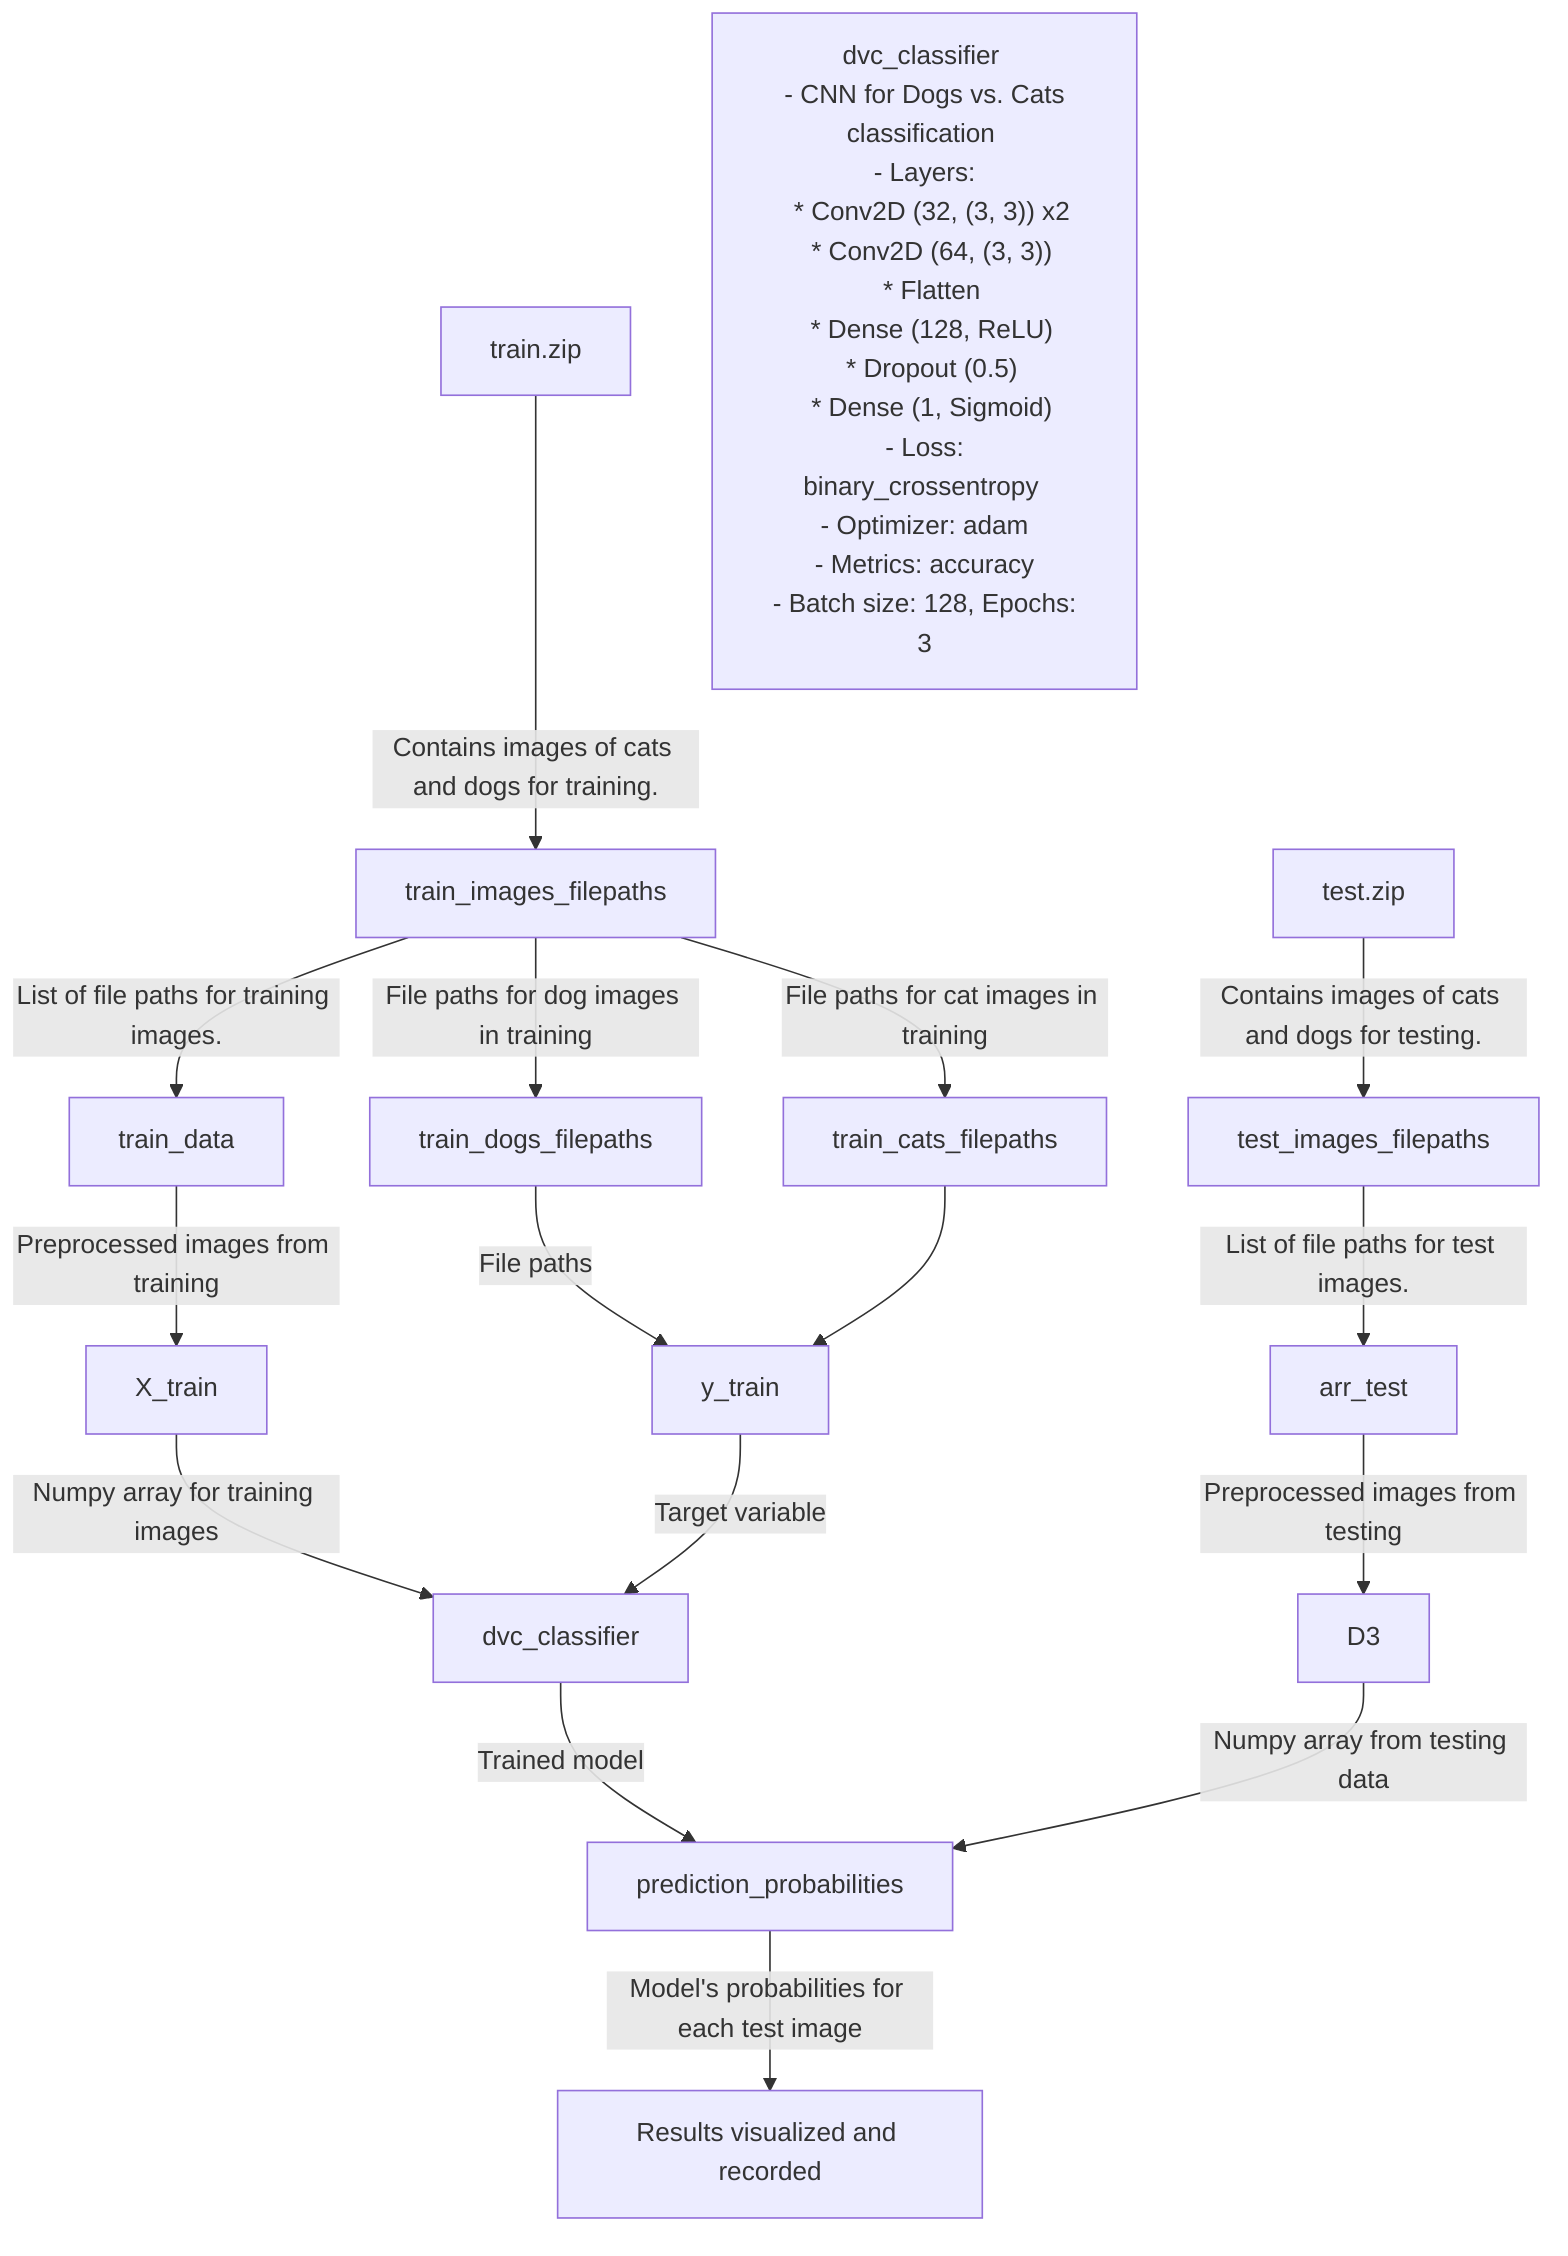 %% This is a workflow diagram for a data science project in Mermaid.js
flowchart TD

    %% Data Sources
    A1["train.zip"] --> |"Contains images of cats and dogs for training."| B1
    A2["test.zip"] --> |"Contains images of cats and dogs for testing."| B2

    %% Data Variables and Flow
    B1["train_images_filepaths"] --> |"List of file paths for training images."| C1["train_data"]
    C1 --> |"Preprocessed images from training"| D1["X_train"]
    B1 --> |"File paths for dog images in training"| C2["train_dogs_filepaths"]
    B1 --> |"File paths for cat images in training"| C3["train_cats_filepaths"]
    C2 --> |"File paths"| D2["y_train"]
    C3 --> D2

    %% Test Data Preparation
    B2["test_images_filepaths"] --> |"List of file paths for test images."| C4["arr_test"]
    C4 --> |"Preprocessed images from testing"| D3

    %% Model
    D1 --> |"Numpy array for training images"| E1["dvc_classifier"]
    D2 --> |"Target variable"| E1

    E1 --> |"Trained model"| F1["prediction_probabilities"]
    D3 --> |"Numpy array from testing data"| F1

    F1 --> |"Model's probabilities for each test image"| G1["Results visualized and recorded"]

    %% Model Details
    Note1["dvc_classifier \n - CNN for Dogs vs. Cats classification \n - Layers: \n   * Conv2D (32, (3, 3)) x2 \n   * Conv2D (64, (3, 3)) \n   * Flatten \n   * Dense (128, ReLU) \n   * Dropout (0.5) \n   * Dense (1, Sigmoid) \n - Loss: binary_crossentropy \n - Optimizer: adam \n - Metrics: accuracy \n - Batch size: 128, Epochs: 3 "]
